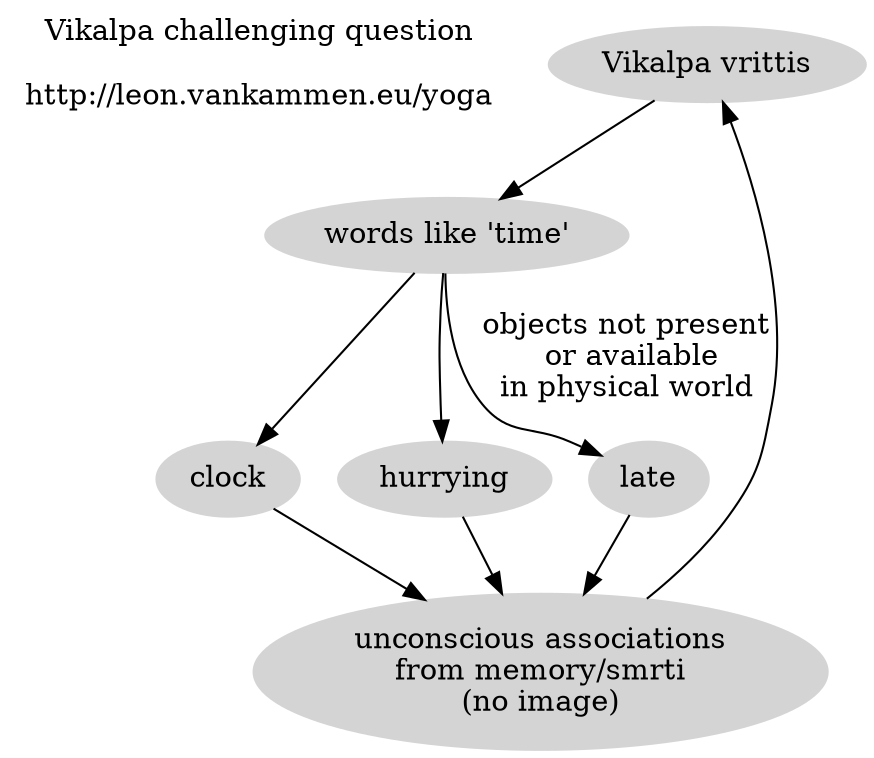 digraph myGraph {
  size="6,6";
  "Vikalpa challenging question\n\nhttp://leon.vankammen.eu/yoga" [ shape = plaintext ];
  node [color=gray83, style=filled];
  "Vikalpa vrittis" -> "words like 'time'" 
  "words like 'time'" -> "clock" 
  "words like 'time'" -> "hurrying"
  "words like 'time'" -> "late" [label="objects not present\n or available\nin physical world"]
  "clock" -> "unconscious associations\nfrom memory/smrti\n(no image)"
  "hurrying" -> "unconscious associations\nfrom memory/smrti\n(no image)"
  "late" -> "unconscious associations\nfrom memory/smrti\n(no image)"
  "unconscious associations\nfrom memory/smrti\n(no image)" -> "Vikalpa vrittis" 
}
